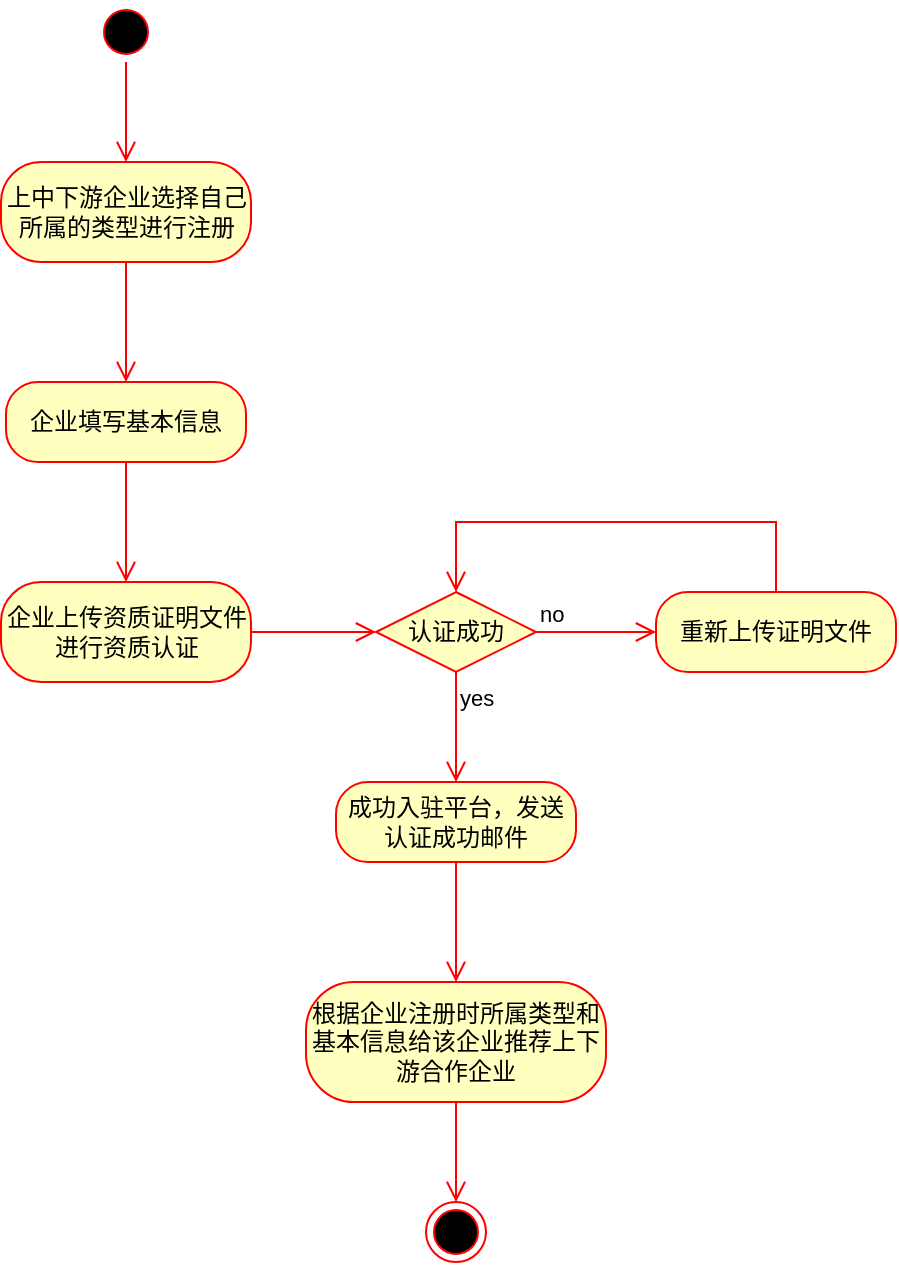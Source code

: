 <mxfile version="26.0.2">
  <diagram name="第 1 页" id="zuvDvYUHsLtVDL6s6j0I">
    <mxGraphModel dx="588" dy="286" grid="1" gridSize="10" guides="1" tooltips="1" connect="1" arrows="1" fold="1" page="1" pageScale="1" pageWidth="2339" pageHeight="3300" math="0" shadow="0">
      <root>
        <mxCell id="0" />
        <mxCell id="1" parent="0" />
        <mxCell id="y8jx_cZr0RisDGSgqpCn-1" value="" style="ellipse;html=1;shape=startState;fillColor=#000000;strokeColor=#ff0000;" vertex="1" parent="1">
          <mxGeometry x="1240" y="190" width="30" height="30" as="geometry" />
        </mxCell>
        <mxCell id="y8jx_cZr0RisDGSgqpCn-2" value="" style="edgeStyle=orthogonalEdgeStyle;html=1;verticalAlign=bottom;endArrow=open;endSize=8;strokeColor=#ff0000;rounded=0;entryX=0.5;entryY=0;entryDx=0;entryDy=0;" edge="1" source="y8jx_cZr0RisDGSgqpCn-1" parent="1" target="y8jx_cZr0RisDGSgqpCn-3">
          <mxGeometry relative="1" as="geometry">
            <mxPoint x="1255" y="280" as="targetPoint" />
          </mxGeometry>
        </mxCell>
        <mxCell id="y8jx_cZr0RisDGSgqpCn-3" value="上中下游企业选择自己所属的类型进行注册" style="rounded=1;whiteSpace=wrap;html=1;arcSize=40;fontColor=#000000;fillColor=#ffffc0;strokeColor=#ff0000;" vertex="1" parent="1">
          <mxGeometry x="1192.5" y="270" width="125" height="50" as="geometry" />
        </mxCell>
        <mxCell id="y8jx_cZr0RisDGSgqpCn-4" value="" style="edgeStyle=orthogonalEdgeStyle;html=1;verticalAlign=bottom;endArrow=open;endSize=8;strokeColor=#ff0000;rounded=0;entryX=0.5;entryY=0;entryDx=0;entryDy=0;" edge="1" source="y8jx_cZr0RisDGSgqpCn-3" parent="1" target="y8jx_cZr0RisDGSgqpCn-5">
          <mxGeometry relative="1" as="geometry">
            <mxPoint x="1255" y="380" as="targetPoint" />
          </mxGeometry>
        </mxCell>
        <mxCell id="y8jx_cZr0RisDGSgqpCn-5" value="企业填写基本信息" style="rounded=1;whiteSpace=wrap;html=1;arcSize=40;fontColor=#000000;fillColor=#ffffc0;strokeColor=#ff0000;" vertex="1" parent="1">
          <mxGeometry x="1195" y="380" width="120" height="40" as="geometry" />
        </mxCell>
        <mxCell id="y8jx_cZr0RisDGSgqpCn-6" value="" style="edgeStyle=orthogonalEdgeStyle;html=1;verticalAlign=bottom;endArrow=open;endSize=8;strokeColor=#ff0000;rounded=0;entryX=0.5;entryY=0;entryDx=0;entryDy=0;" edge="1" source="y8jx_cZr0RisDGSgqpCn-5" parent="1" target="y8jx_cZr0RisDGSgqpCn-7">
          <mxGeometry relative="1" as="geometry">
            <mxPoint x="1255" y="490" as="targetPoint" />
          </mxGeometry>
        </mxCell>
        <mxCell id="y8jx_cZr0RisDGSgqpCn-7" value="企业上传资质证明文件进行资质认证" style="rounded=1;whiteSpace=wrap;html=1;arcSize=40;fontColor=#000000;fillColor=#ffffc0;strokeColor=#ff0000;" vertex="1" parent="1">
          <mxGeometry x="1192.5" y="480" width="125" height="50" as="geometry" />
        </mxCell>
        <mxCell id="y8jx_cZr0RisDGSgqpCn-8" value="" style="edgeStyle=orthogonalEdgeStyle;html=1;verticalAlign=bottom;endArrow=open;endSize=8;strokeColor=#ff0000;rounded=0;entryX=0;entryY=0.5;entryDx=0;entryDy=0;" edge="1" source="y8jx_cZr0RisDGSgqpCn-7" parent="1" target="y8jx_cZr0RisDGSgqpCn-11">
          <mxGeometry relative="1" as="geometry">
            <mxPoint x="1255" y="600" as="targetPoint" />
            <Array as="points" />
          </mxGeometry>
        </mxCell>
        <mxCell id="y8jx_cZr0RisDGSgqpCn-11" value="认证成功" style="rhombus;whiteSpace=wrap;html=1;fontColor=#000000;fillColor=#ffffc0;strokeColor=#ff0000;" vertex="1" parent="1">
          <mxGeometry x="1380" y="485" width="80" height="40" as="geometry" />
        </mxCell>
        <mxCell id="y8jx_cZr0RisDGSgqpCn-12" value="no" style="edgeStyle=orthogonalEdgeStyle;html=1;align=left;verticalAlign=bottom;endArrow=open;endSize=8;strokeColor=#ff0000;rounded=0;entryX=0;entryY=0.5;entryDx=0;entryDy=0;" edge="1" source="y8jx_cZr0RisDGSgqpCn-11" parent="1" target="y8jx_cZr0RisDGSgqpCn-14">
          <mxGeometry x="-1" relative="1" as="geometry">
            <mxPoint x="1510" y="505" as="targetPoint" />
          </mxGeometry>
        </mxCell>
        <mxCell id="y8jx_cZr0RisDGSgqpCn-13" value="yes" style="edgeStyle=orthogonalEdgeStyle;html=1;align=left;verticalAlign=top;endArrow=open;endSize=8;strokeColor=#ff0000;rounded=0;entryX=0.5;entryY=0;entryDx=0;entryDy=0;" edge="1" source="y8jx_cZr0RisDGSgqpCn-11" parent="1" target="y8jx_cZr0RisDGSgqpCn-16">
          <mxGeometry x="-1" relative="1" as="geometry">
            <mxPoint x="1420" y="580" as="targetPoint" />
          </mxGeometry>
        </mxCell>
        <mxCell id="y8jx_cZr0RisDGSgqpCn-14" value="重新上传证明文件" style="rounded=1;whiteSpace=wrap;html=1;arcSize=40;fontColor=#000000;fillColor=#ffffc0;strokeColor=#ff0000;" vertex="1" parent="1">
          <mxGeometry x="1520" y="485" width="120" height="40" as="geometry" />
        </mxCell>
        <mxCell id="y8jx_cZr0RisDGSgqpCn-15" value="" style="edgeStyle=orthogonalEdgeStyle;html=1;verticalAlign=bottom;endArrow=open;endSize=8;strokeColor=#ff0000;rounded=0;entryX=0.5;entryY=0;entryDx=0;entryDy=0;" edge="1" source="y8jx_cZr0RisDGSgqpCn-14" parent="1" target="y8jx_cZr0RisDGSgqpCn-11">
          <mxGeometry relative="1" as="geometry">
            <mxPoint x="1450" y="390" as="targetPoint" />
            <Array as="points">
              <mxPoint x="1580" y="450" />
              <mxPoint x="1420" y="450" />
            </Array>
          </mxGeometry>
        </mxCell>
        <mxCell id="y8jx_cZr0RisDGSgqpCn-16" value="成功入驻平台，发送认证成功邮件" style="rounded=1;whiteSpace=wrap;html=1;arcSize=40;fontColor=#000000;fillColor=#ffffc0;strokeColor=#ff0000;" vertex="1" parent="1">
          <mxGeometry x="1360" y="580" width="120" height="40" as="geometry" />
        </mxCell>
        <mxCell id="y8jx_cZr0RisDGSgqpCn-17" value="" style="edgeStyle=orthogonalEdgeStyle;html=1;verticalAlign=bottom;endArrow=open;endSize=8;strokeColor=#ff0000;rounded=0;entryX=0.5;entryY=0;entryDx=0;entryDy=0;" edge="1" source="y8jx_cZr0RisDGSgqpCn-16" parent="1" target="y8jx_cZr0RisDGSgqpCn-18">
          <mxGeometry relative="1" as="geometry">
            <mxPoint x="1420" y="700" as="targetPoint" />
          </mxGeometry>
        </mxCell>
        <mxCell id="y8jx_cZr0RisDGSgqpCn-18" value="根据企业注册时所属类型和基本信息给该企业推荐上下游合作企业" style="rounded=1;whiteSpace=wrap;html=1;arcSize=40;fontColor=#000000;fillColor=#ffffc0;strokeColor=#ff0000;" vertex="1" parent="1">
          <mxGeometry x="1345" y="680" width="150" height="60" as="geometry" />
        </mxCell>
        <mxCell id="y8jx_cZr0RisDGSgqpCn-19" value="" style="edgeStyle=orthogonalEdgeStyle;html=1;verticalAlign=bottom;endArrow=open;endSize=8;strokeColor=#ff0000;rounded=0;entryX=0.5;entryY=0;entryDx=0;entryDy=0;" edge="1" source="y8jx_cZr0RisDGSgqpCn-18" parent="1" target="y8jx_cZr0RisDGSgqpCn-20">
          <mxGeometry relative="1" as="geometry">
            <mxPoint x="1420" y="860" as="targetPoint" />
          </mxGeometry>
        </mxCell>
        <mxCell id="y8jx_cZr0RisDGSgqpCn-20" value="" style="ellipse;html=1;shape=endState;fillColor=#000000;strokeColor=#ff0000;" vertex="1" parent="1">
          <mxGeometry x="1405" y="790" width="30" height="30" as="geometry" />
        </mxCell>
      </root>
    </mxGraphModel>
  </diagram>
</mxfile>
